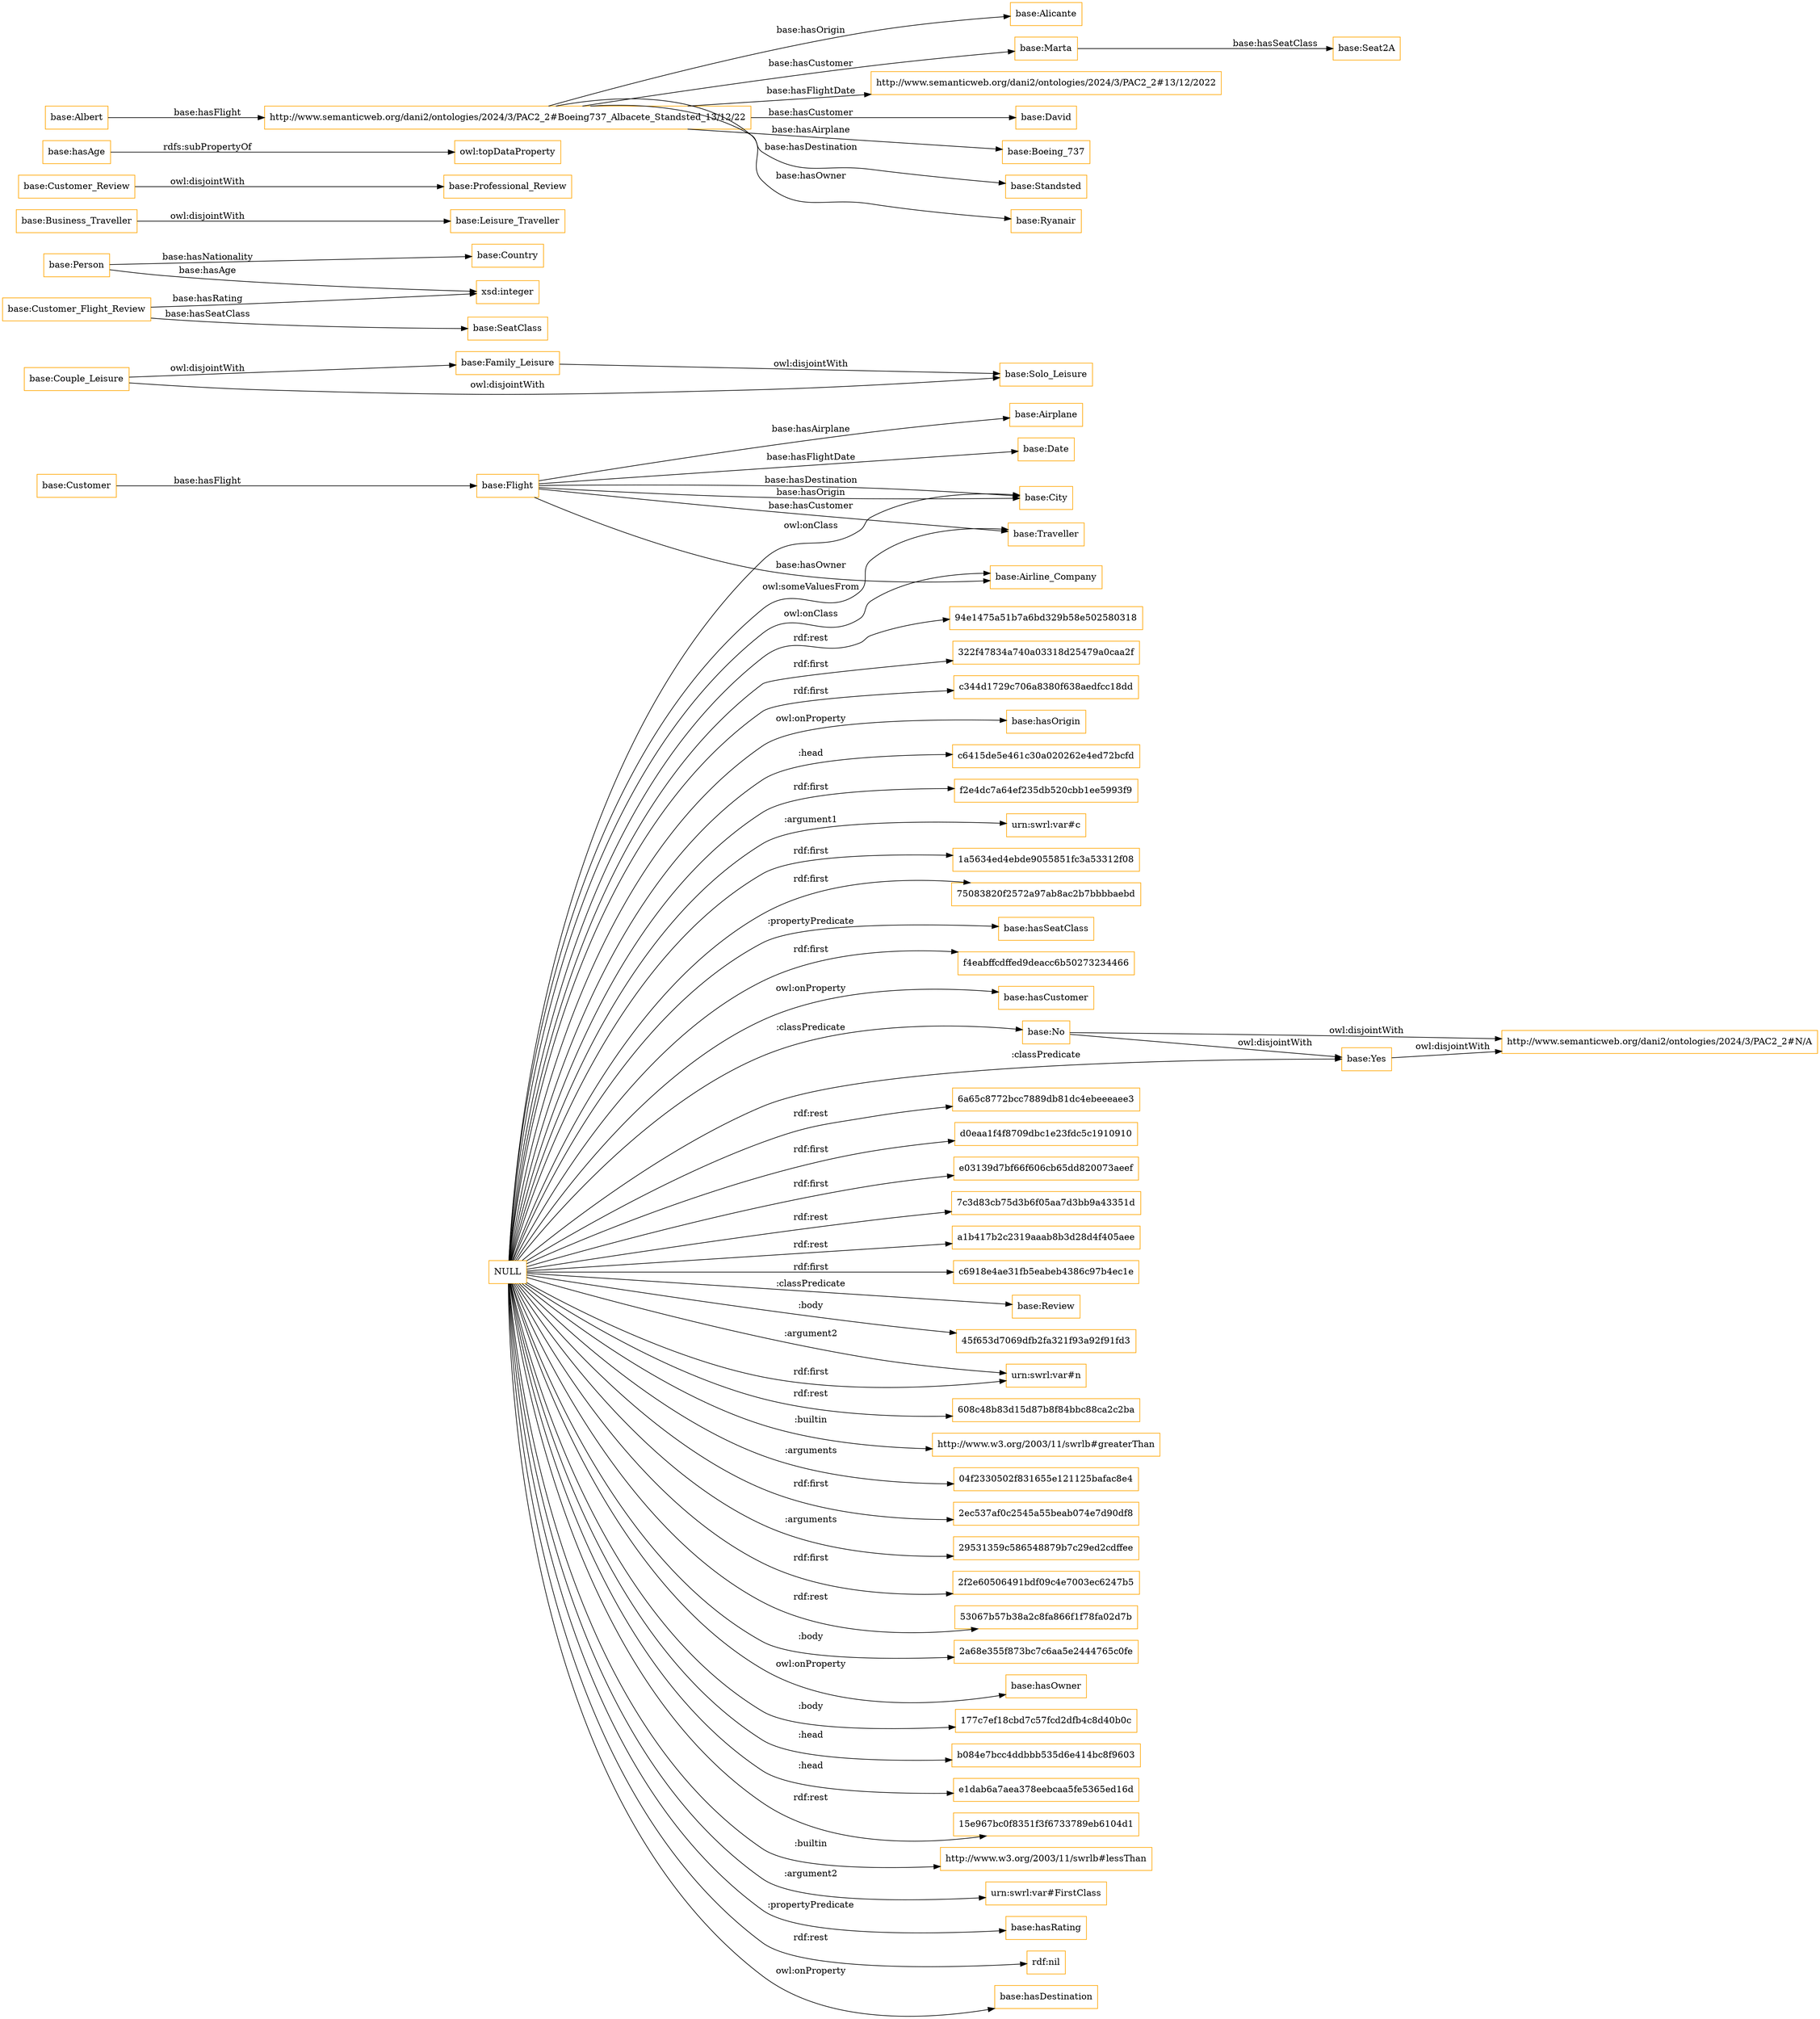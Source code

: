 digraph ar2dtool_diagram { 
rankdir=LR;
size="1501"
node [shape = rectangle, color="orange"]; "http://www.semanticweb.org/dani2/ontologies/2024/3/PAC2_2#N/A" "base:Date" "base:Couple_Leisure" "base:Country" "base:Yes" "base:Customer" "base:Family_Leisure" "base:Traveller" "base:Leisure_Traveller" "base:City" "base:Review" "base:Business_Traveller" "base:No" "base:SeatClass" "base:Airline_Company" "base:Airplane" "base:Flight" "base:Customer_Review" "base:Person" "base:Professional_Review" "base:Customer_Flight_Review" "base:Solo_Leisure" ; /*classes style*/
	"NULL" -> "base:Airline_Company" [ label = "owl:onClass" ];
	"NULL" -> "45f653d7069dfb2fa321f93a92f91fd3" [ label = ":body" ];
	"NULL" -> "urn:swrl:var#n" [ label = "rdf:first" ];
	"NULL" -> "608c48b83d15d87b8f84bbc88ca2c2ba" [ label = "rdf:rest" ];
	"NULL" -> "base:City" [ label = "owl:onClass" ];
	"NULL" -> "urn:swrl:var#n" [ label = ":argument2" ];
	"NULL" -> "http://www.w3.org/2003/11/swrlb#greaterThan" [ label = ":builtin" ];
	"NULL" -> "04f2330502f831655e121125bafac8e4" [ label = ":arguments" ];
	"NULL" -> "2ec537af0c2545a55beab074e7d90df8" [ label = "rdf:first" ];
	"NULL" -> "29531359c586548879b7c29ed2cdffee" [ label = ":arguments" ];
	"NULL" -> "2f2e60506491bdf09c4e7003ec6247b5" [ label = "rdf:first" ];
	"NULL" -> "53067b57b38a2c8fa866f1f78fa02d7b" [ label = "rdf:rest" ];
	"NULL" -> "2a68e355f873bc7c6aa5e2444765c0fe" [ label = ":body" ];
	"NULL" -> "base:Review" [ label = ":classPredicate" ];
	"NULL" -> "base:hasOwner" [ label = "owl:onProperty" ];
	"NULL" -> "177c7ef18cbd7c57fcd2dfb4c8d40b0c" [ label = ":body" ];
	"NULL" -> "b084e7bcc4ddbbb535d6e414bc8f9603" [ label = ":head" ];
	"NULL" -> "e1dab6a7aea378eebcaa5fe5365ed16d" [ label = ":head" ];
	"NULL" -> "15e967bc0f8351f3f6733789eb6104d1" [ label = "rdf:rest" ];
	"NULL" -> "http://www.w3.org/2003/11/swrlb#lessThan" [ label = ":builtin" ];
	"NULL" -> "urn:swrl:var#FirstClass" [ label = ":argument2" ];
	"NULL" -> "base:hasRating" [ label = ":propertyPredicate" ];
	"NULL" -> "rdf:nil" [ label = "rdf:rest" ];
	"NULL" -> "base:hasDestination" [ label = "owl:onProperty" ];
	"NULL" -> "94e1475a51b7a6bd329b58e502580318" [ label = "rdf:rest" ];
	"NULL" -> "322f47834a740a03318d25479a0caa2f" [ label = "rdf:first" ];
	"NULL" -> "c344d1729c706a8380f638aedfcc18dd" [ label = "rdf:first" ];
	"NULL" -> "base:hasOrigin" [ label = "owl:onProperty" ];
	"NULL" -> "base:Traveller" [ label = "owl:someValuesFrom" ];
	"NULL" -> "base:No" [ label = ":classPredicate" ];
	"NULL" -> "c6415de5e461c30a020262e4ed72bcfd" [ label = ":head" ];
	"NULL" -> "f2e4dc7a64ef235db520cbb1ee5993f9" [ label = "rdf:first" ];
	"NULL" -> "urn:swrl:var#c" [ label = ":argument1" ];
	"NULL" -> "1a5634ed4ebde9055851fc3a53312f08" [ label = "rdf:first" ];
	"NULL" -> "75083820f2572a97ab8ac2b7bbbbaebd" [ label = "rdf:first" ];
	"NULL" -> "base:Yes" [ label = ":classPredicate" ];
	"NULL" -> "base:hasSeatClass" [ label = ":propertyPredicate" ];
	"NULL" -> "f4eabffcdffed9deacc6b50273234466" [ label = "rdf:first" ];
	"NULL" -> "base:hasCustomer" [ label = "owl:onProperty" ];
	"NULL" -> "6a65c8772bcc7889db81dc4ebeeeaee3" [ label = "rdf:rest" ];
	"NULL" -> "d0eaa1f4f8709dbc1e23fdc5c1910910" [ label = "rdf:first" ];
	"NULL" -> "e03139d7bf66f606cb65dd820073aeef" [ label = "rdf:first" ];
	"NULL" -> "7c3d83cb75d3b6f05aa7d3bb9a43351d" [ label = "rdf:rest" ];
	"NULL" -> "a1b417b2c2319aaab8b3d28d4f405aee" [ label = "rdf:rest" ];
	"NULL" -> "c6918e4ae31fb5eabeb4386c97b4ec1e" [ label = "rdf:first" ];
	"base:No" -> "http://www.semanticweb.org/dani2/ontologies/2024/3/PAC2_2#N/A" [ label = "owl:disjointWith" ];
	"base:No" -> "base:Yes" [ label = "owl:disjointWith" ];
	"base:hasAge" -> "owl:topDataProperty" [ label = "rdfs:subPropertyOf" ];
	"base:Yes" -> "http://www.semanticweb.org/dani2/ontologies/2024/3/PAC2_2#N/A" [ label = "owl:disjointWith" ];
	"base:Family_Leisure" -> "base:Solo_Leisure" [ label = "owl:disjointWith" ];
	"base:Couple_Leisure" -> "base:Solo_Leisure" [ label = "owl:disjointWith" ];
	"base:Couple_Leisure" -> "base:Family_Leisure" [ label = "owl:disjointWith" ];
	"http://www.semanticweb.org/dani2/ontologies/2024/3/PAC2_2#Boeing737_Albacete_Standsted_13/12/22" -> "base:Alicante" [ label = "base:hasOrigin" ];
	"http://www.semanticweb.org/dani2/ontologies/2024/3/PAC2_2#Boeing737_Albacete_Standsted_13/12/22" -> "base:Marta" [ label = "base:hasCustomer" ];
	"http://www.semanticweb.org/dani2/ontologies/2024/3/PAC2_2#Boeing737_Albacete_Standsted_13/12/22" -> "http://www.semanticweb.org/dani2/ontologies/2024/3/PAC2_2#13/12/2022" [ label = "base:hasFlightDate" ];
	"http://www.semanticweb.org/dani2/ontologies/2024/3/PAC2_2#Boeing737_Albacete_Standsted_13/12/22" -> "base:David" [ label = "base:hasCustomer" ];
	"http://www.semanticweb.org/dani2/ontologies/2024/3/PAC2_2#Boeing737_Albacete_Standsted_13/12/22" -> "base:Boeing_737" [ label = "base:hasAirplane" ];
	"http://www.semanticweb.org/dani2/ontologies/2024/3/PAC2_2#Boeing737_Albacete_Standsted_13/12/22" -> "base:Standsted" [ label = "base:hasDestination" ];
	"http://www.semanticweb.org/dani2/ontologies/2024/3/PAC2_2#Boeing737_Albacete_Standsted_13/12/22" -> "base:Ryanair" [ label = "base:hasOwner" ];
	"base:Business_Traveller" -> "base:Leisure_Traveller" [ label = "owl:disjointWith" ];
	"base:Albert" -> "http://www.semanticweb.org/dani2/ontologies/2024/3/PAC2_2#Boeing737_Albacete_Standsted_13/12/22" [ label = "base:hasFlight" ];
	"base:Customer_Review" -> "base:Professional_Review" [ label = "owl:disjointWith" ];
	"base:Marta" -> "base:Seat2A" [ label = "base:hasSeatClass" ];
	"base:Customer" -> "base:Flight" [ label = "base:hasFlight" ];
	"base:Flight" -> "base:Date" [ label = "base:hasFlightDate" ];
	"base:Flight" -> "base:Airline_Company" [ label = "base:hasOwner" ];
	"base:Flight" -> "base:City" [ label = "base:hasOrigin" ];
	"base:Flight" -> "base:Airplane" [ label = "base:hasAirplane" ];
	"base:Person" -> "base:Country" [ label = "base:hasNationality" ];
	"base:Customer_Flight_Review" -> "xsd:integer" [ label = "base:hasRating" ];
	"base:Flight" -> "base:City" [ label = "base:hasDestination" ];
	"base:Customer_Flight_Review" -> "base:SeatClass" [ label = "base:hasSeatClass" ];
	"base:Person" -> "xsd:integer" [ label = "base:hasAge" ];
	"base:Flight" -> "base:Traveller" [ label = "base:hasCustomer" ];

}
